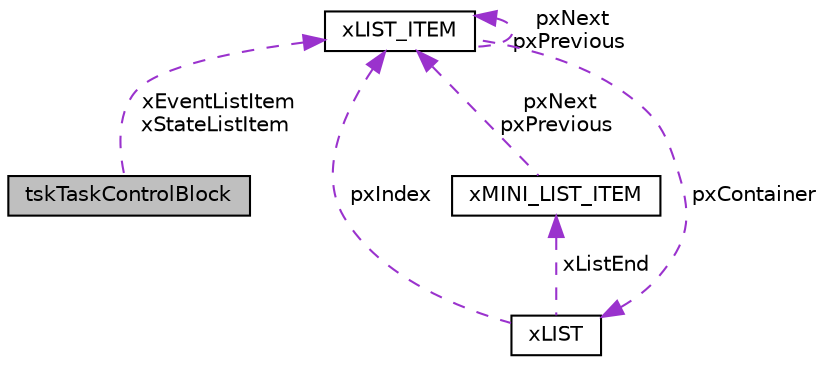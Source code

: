 digraph "tskTaskControlBlock"
{
 // LATEX_PDF_SIZE
  edge [fontname="Helvetica",fontsize="10",labelfontname="Helvetica",labelfontsize="10"];
  node [fontname="Helvetica",fontsize="10",shape=record];
  Node1 [label="tskTaskControlBlock",height=0.2,width=0.4,color="black", fillcolor="grey75", style="filled", fontcolor="black",tooltip=" "];
  Node2 -> Node1 [dir="back",color="darkorchid3",fontsize="10",style="dashed",label=" xEventListItem\nxStateListItem" ,fontname="Helvetica"];
  Node2 [label="xLIST_ITEM",height=0.2,width=0.4,color="black", fillcolor="white", style="filled",URL="$structx_l_i_s_t___i_t_e_m.html",tooltip=" "];
  Node2 -> Node2 [dir="back",color="darkorchid3",fontsize="10",style="dashed",label=" pxNext\npxPrevious" ,fontname="Helvetica"];
  Node3 -> Node2 [dir="back",color="darkorchid3",fontsize="10",style="dashed",label=" pxContainer" ,fontname="Helvetica"];
  Node3 [label="xLIST",height=0.2,width=0.4,color="black", fillcolor="white", style="filled",URL="$structx_l_i_s_t.html",tooltip=" "];
  Node4 -> Node3 [dir="back",color="darkorchid3",fontsize="10",style="dashed",label=" xListEnd" ,fontname="Helvetica"];
  Node4 [label="xMINI_LIST_ITEM",height=0.2,width=0.4,color="black", fillcolor="white", style="filled",URL="$structx_m_i_n_i___l_i_s_t___i_t_e_m.html",tooltip=" "];
  Node2 -> Node4 [dir="back",color="darkorchid3",fontsize="10",style="dashed",label=" pxNext\npxPrevious" ,fontname="Helvetica"];
  Node2 -> Node3 [dir="back",color="darkorchid3",fontsize="10",style="dashed",label=" pxIndex" ,fontname="Helvetica"];
}
